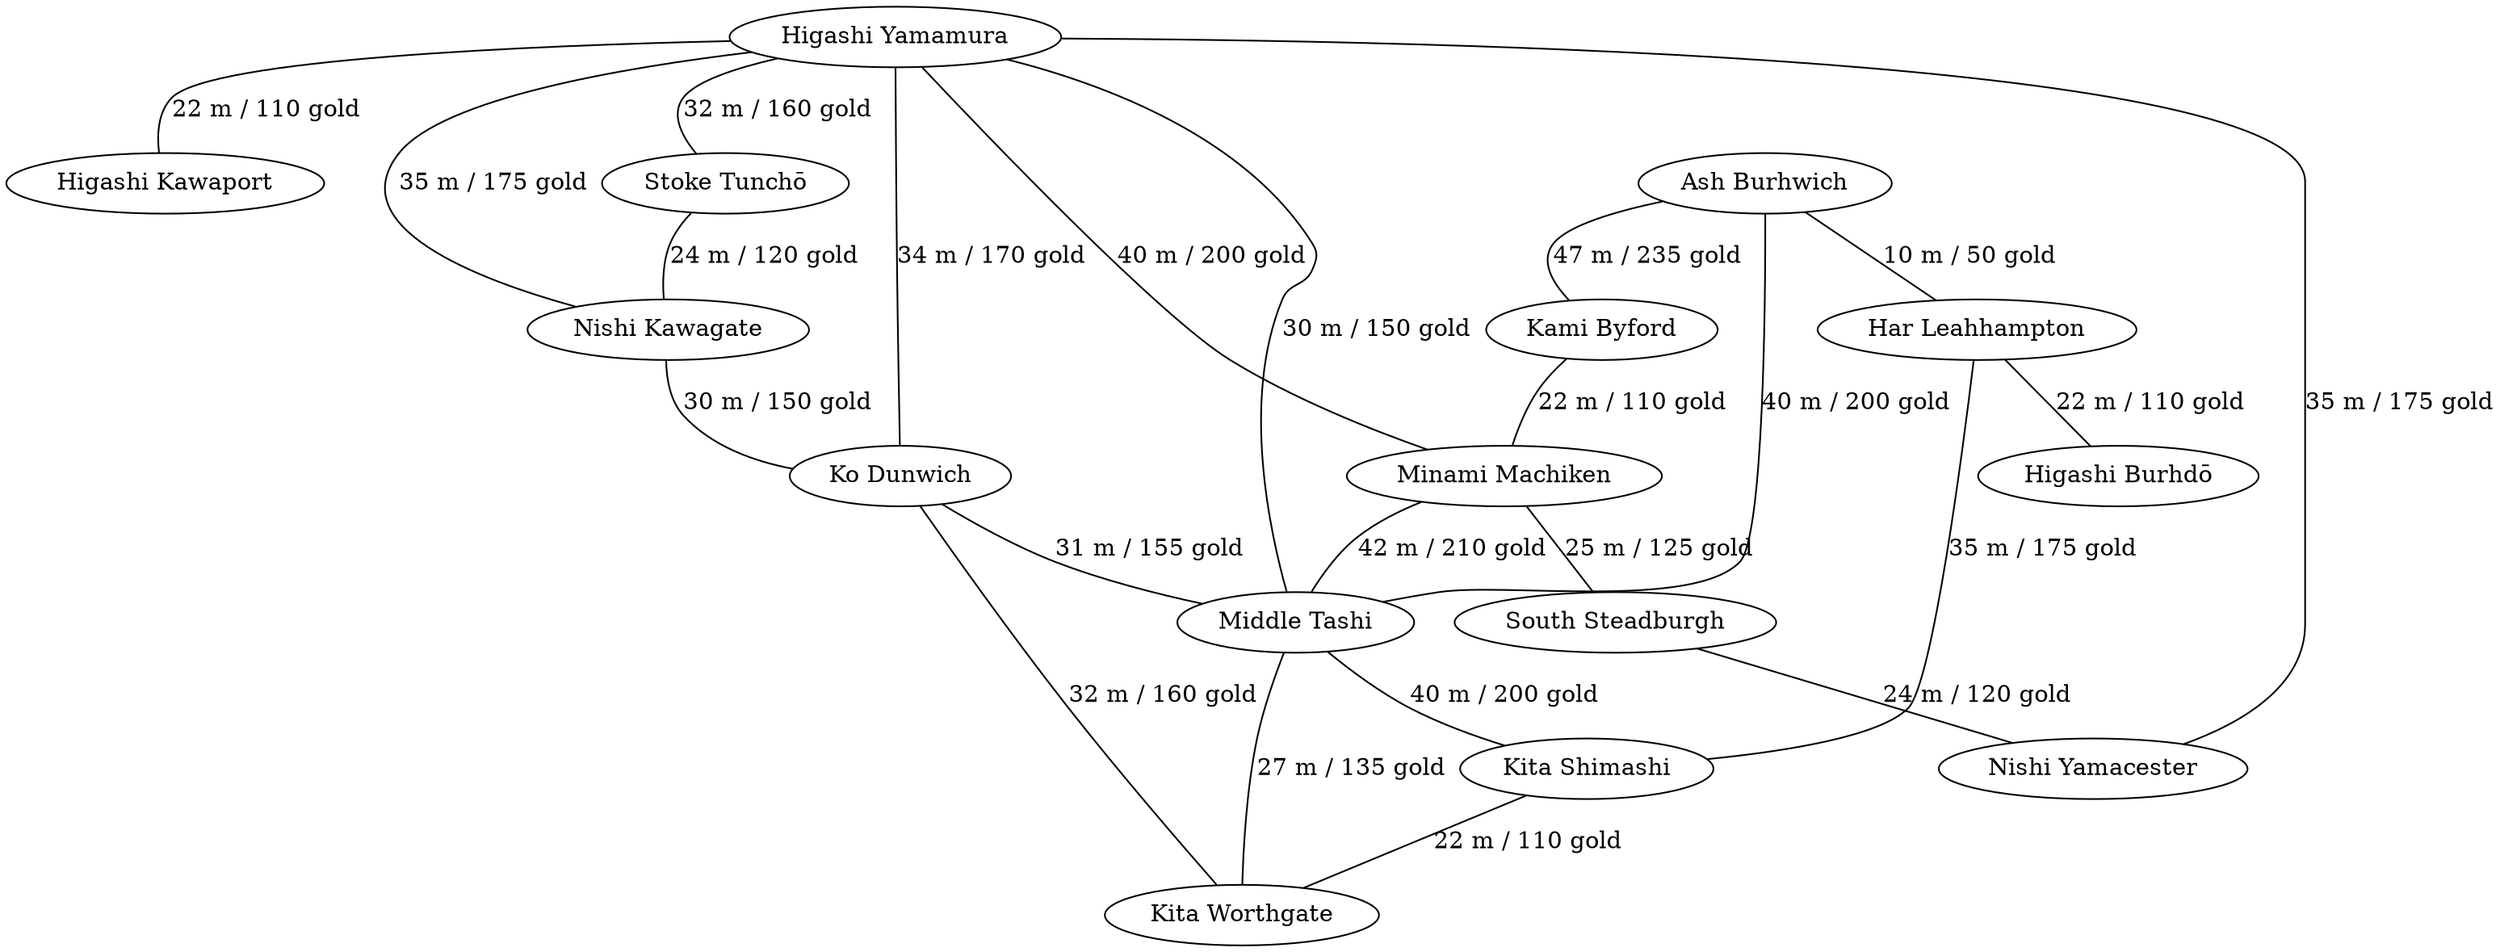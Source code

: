 graph Towns {
    "Higashi Yamamura" -- "Higashi Kawaport" [label="22 m / 110 gold", len=2];
    "Higashi Yamamura" -- "Stoke Tunchō" [label="32 m / 160 gold", len=3];
    "Higashi Yamamura" -- "Nishi Kawagate" [label="35 m / 175 gold", len=3];
    "Higashi Yamamura" -- "Ko Dunwich" [label="34 m / 170 gold", len=3];
    "Higashi Yamamura" -- "Middle Tashi" [label="30 m / 150 gold", len=3];
    "Higashi Yamamura" -- "Minami Machiken" [label="40 m / 200 gold", len=4];
    "Higashi Yamamura" -- "Nishi Yamacester" [label="35 m / 175 gold", len=3];
    "Stoke Tunchō" -- "Nishi Kawagate" [label="24 m / 120 gold", len=2];
    "Nishi Kawagate" -- "Ko Dunwich" [label="30 m / 150 gold", len=3];
    "Ko Dunwich" -- "Kita Worthgate" [label="32 m / 160 gold", len=3];
    "Kita Worthgate" -- "Middle Tashi" [label="27 m / 135 gold", len=2];
    "Middle Tashi" -- "Kita Shimashi" [label="40 m / 200 gold", len=4];
    "Kami Byford" -- "Minami Machiken" [label="22 m / 110 gold", len=2];
    "Minami Machiken" -- "South Steadburgh" [label="25 m / 125 gold", len=2];
    "South Steadburgh" -- "Nishi Yamacester" [label="24 m / 120 gold", len=2];
    "Ash Burhwich" -- "Kami Byford" [label="47 m / 235 gold", len=4];
    "Ash Burhwich" -- "Har Leahhampton" [label="10 m / 50 gold", len=1];
    "Ash Burhwich" -- "Middle Tashi" [label="40 m / 200 gold", len=4];
    "Har Leahhampton" -- "Higashi Burhdō" [label="22 m / 110 gold", len=2];
    "Har Leahhampton" -- "Kita Shimashi" [label="35 m / 175 gold", len=3];
    "Kita Shimashi" -- "Kita Worthgate" [label="22 m / 110 gold", len=2];
    "Ko Dunwich" -- "Middle Tashi" [label="31 m / 155 gold", len=3];
    "Minami Machiken" -- "Middle Tashi" [label="42 m / 210 gold", len=4];
}
